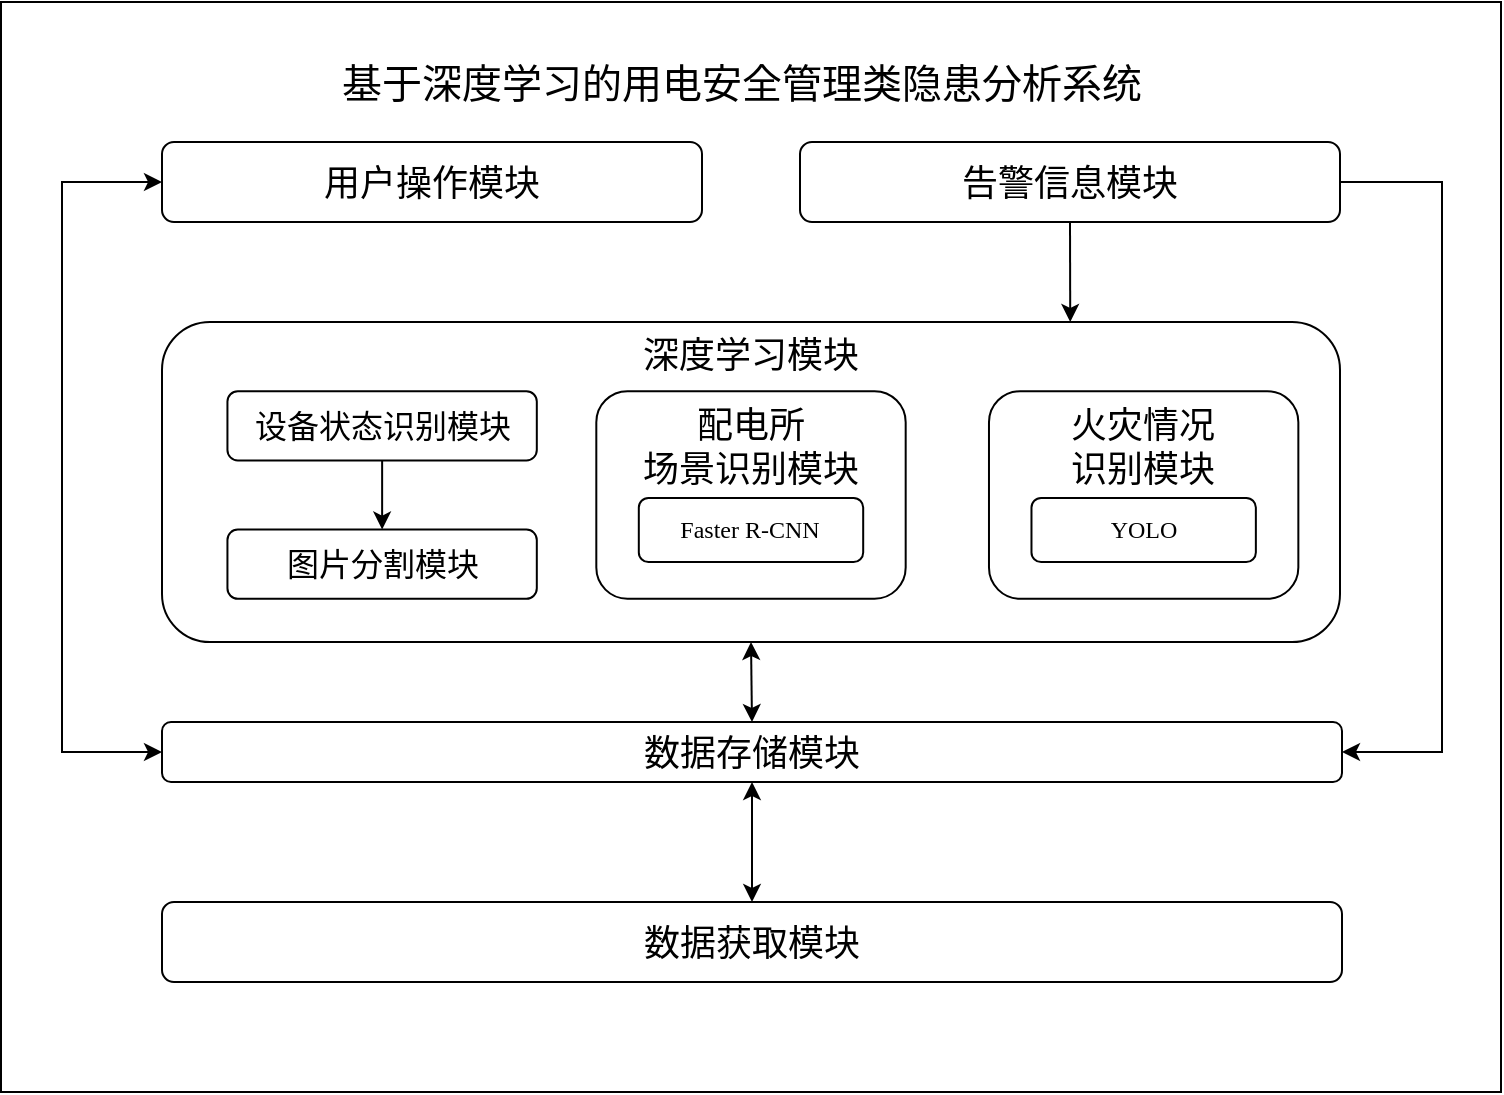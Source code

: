 <mxfile version="20.8.23" type="github">
  <diagram id="qzLwJ4X5yYsX_Pqfa8gJ" name="第 1 页">
    <mxGraphModel dx="1401" dy="788" grid="1" gridSize="10" guides="1" tooltips="1" connect="1" arrows="1" fold="1" page="1" pageScale="1" pageWidth="827" pageHeight="1169" math="0" shadow="0">
      <root>
        <mxCell id="0" />
        <mxCell id="1" parent="0" />
        <mxCell id="-XkHRvkM_vw5rs00xsbZ-1" value="" style="rounded=0;whiteSpace=wrap;html=1;glass=0;shadow=0;perimeterSpacing=0;" parent="1" vertex="1">
          <mxGeometry x="49.5" y="10" width="750" height="545" as="geometry" />
        </mxCell>
        <mxCell id="-XkHRvkM_vw5rs00xsbZ-2" value="&lt;font style=&quot;font-size: 20px;&quot;&gt;基于深度学习的用电安全管理类隐患分析系统&lt;/font&gt;" style="rounded=0;whiteSpace=wrap;html=1;shadow=0;glass=0;strokeColor=default;fontFamily=宋体;fontSize=12;fontColor=default;fillColor=default;strokeWidth=0;opacity=0;" parent="1" vertex="1">
          <mxGeometry x="80" y="30" width="680" height="40" as="geometry" />
        </mxCell>
        <mxCell id="-XkHRvkM_vw5rs00xsbZ-4" value="&lt;font style=&quot;font-size: 18px;&quot;&gt;用户操作模块&lt;/font&gt;" style="rounded=1;whiteSpace=wrap;html=1;shadow=0;glass=0;strokeColor=default;fontFamily=宋体;fontSize=20;fontColor=default;fillColor=default;" parent="1" vertex="1">
          <mxGeometry x="130" y="80" width="270" height="40" as="geometry" />
        </mxCell>
        <mxCell id="-XkHRvkM_vw5rs00xsbZ-7" value="&lt;font style=&quot;font-size: 18px;&quot;&gt;数据存储模块&lt;/font&gt;" style="rounded=1;whiteSpace=wrap;html=1;shadow=0;glass=0;strokeColor=default;fontFamily=宋体;fontSize=20;fontColor=default;fillColor=default;" parent="1" vertex="1">
          <mxGeometry x="130" y="370" width="590" height="30" as="geometry" />
        </mxCell>
        <mxCell id="8fsPF6jv214_PspzoPRW-1" value="&lt;font style=&quot;font-size: 18px;&quot;&gt;告警信息模块&lt;/font&gt;" style="rounded=1;whiteSpace=wrap;html=1;shadow=0;glass=0;strokeColor=default;fontFamily=宋体;fontSize=20;fontColor=default;fillColor=default;" parent="1" vertex="1">
          <mxGeometry x="449" y="80" width="270" height="40" as="geometry" />
        </mxCell>
        <mxCell id="8fsPF6jv214_PspzoPRW-3" value="&lt;font style=&quot;font-size: 18px;&quot;&gt;数据获取模块&lt;/font&gt;" style="rounded=1;whiteSpace=wrap;html=1;shadow=0;glass=0;strokeColor=default;fontFamily=宋体;fontSize=20;fontColor=default;fillColor=default;" parent="1" vertex="1">
          <mxGeometry x="130" y="460" width="590" height="40" as="geometry" />
        </mxCell>
        <mxCell id="8fsPF6jv214_PspzoPRW-13" value="" style="endArrow=classic;startArrow=classic;html=1;rounded=0;fontFamily=宋体;entryX=0.5;entryY=1;entryDx=0;entryDy=0;exitX=0.5;exitY=0;exitDx=0;exitDy=0;" parent="1" source="8fsPF6jv214_PspzoPRW-3" target="-XkHRvkM_vw5rs00xsbZ-7" edge="1">
          <mxGeometry width="50" height="50" relative="1" as="geometry">
            <mxPoint x="-80" y="400" as="sourcePoint" />
            <mxPoint x="-30" y="350" as="targetPoint" />
          </mxGeometry>
        </mxCell>
        <mxCell id="8fsPF6jv214_PspzoPRW-14" value="" style="endArrow=classic;startArrow=classic;html=1;rounded=0;fontFamily=宋体;entryX=0;entryY=0.5;entryDx=0;entryDy=0;exitX=0;exitY=0.5;exitDx=0;exitDy=0;" parent="1" source="-XkHRvkM_vw5rs00xsbZ-7" target="-XkHRvkM_vw5rs00xsbZ-4" edge="1">
          <mxGeometry width="50" height="50" relative="1" as="geometry">
            <mxPoint x="-70" y="200" as="sourcePoint" />
            <mxPoint x="-20" y="150" as="targetPoint" />
            <Array as="points">
              <mxPoint x="80" y="385" />
              <mxPoint x="80" y="270" />
              <mxPoint x="80" y="100" />
            </Array>
          </mxGeometry>
        </mxCell>
        <mxCell id="8fsPF6jv214_PspzoPRW-15" value="" style="endArrow=classic;startArrow=classic;html=1;rounded=0;fontFamily=宋体;entryX=0.5;entryY=1;entryDx=0;entryDy=0;exitX=0.5;exitY=0;exitDx=0;exitDy=0;" parent="1" source="-XkHRvkM_vw5rs00xsbZ-7" target="-XkHRvkM_vw5rs00xsbZ-13" edge="1">
          <mxGeometry width="50" height="50" relative="1" as="geometry">
            <mxPoint x="-120" y="440" as="sourcePoint" />
            <mxPoint x="-70" y="390" as="targetPoint" />
          </mxGeometry>
        </mxCell>
        <mxCell id="8fsPF6jv214_PspzoPRW-16" value="" style="endArrow=classic;html=1;rounded=0;fontFamily=宋体;exitX=0.5;exitY=1;exitDx=0;exitDy=0;entryX=0.771;entryY=0;entryDx=0;entryDy=0;entryPerimeter=0;" parent="1" source="8fsPF6jv214_PspzoPRW-1" target="-XkHRvkM_vw5rs00xsbZ-13" edge="1">
          <mxGeometry width="50" height="50" relative="1" as="geometry">
            <mxPoint x="-100" y="-110" as="sourcePoint" />
            <mxPoint x="590" y="130" as="targetPoint" />
          </mxGeometry>
        </mxCell>
        <mxCell id="8fsPF6jv214_PspzoPRW-17" value="" style="endArrow=classic;html=1;rounded=0;fontFamily=宋体;exitX=1;exitY=0.5;exitDx=0;exitDy=0;entryX=1;entryY=0.5;entryDx=0;entryDy=0;" parent="1" source="8fsPF6jv214_PspzoPRW-1" target="-XkHRvkM_vw5rs00xsbZ-7" edge="1">
          <mxGeometry width="50" height="50" relative="1" as="geometry">
            <mxPoint x="-160" y="330" as="sourcePoint" />
            <mxPoint x="-110" y="280" as="targetPoint" />
            <Array as="points">
              <mxPoint x="770" y="100" />
              <mxPoint x="770" y="385" />
            </Array>
          </mxGeometry>
        </mxCell>
        <mxCell id="-XkHRvkM_vw5rs00xsbZ-13" value="深度学习模块" style="rounded=1;whiteSpace=wrap;html=1;shadow=0;glass=0;strokeColor=default;fontFamily=宋体;fontSize=18;fontColor=default;fillColor=default;verticalAlign=top;" parent="1" vertex="1">
          <mxGeometry x="130" y="170" width="589" height="160" as="geometry" />
        </mxCell>
        <mxCell id="-XkHRvkM_vw5rs00xsbZ-14" value="&lt;font style=&quot;font-size: 16px;&quot;&gt;图片分割模块&lt;/font&gt;" style="rounded=1;whiteSpace=wrap;html=1;shadow=0;glass=0;strokeColor=default;fontFamily=宋体;fontSize=18;fontColor=default;fillColor=default;" parent="1" vertex="1">
          <mxGeometry x="162.722" y="273.782" width="154.687" height="34.595" as="geometry" />
        </mxCell>
        <mxCell id="-XkHRvkM_vw5rs00xsbZ-15" value="&lt;font style=&quot;font-size: 16px;&quot;&gt;&lt;font style=&quot;font-size: 16px;&quot;&gt;设备状态&lt;/font&gt;识别模块&lt;/font&gt;" style="rounded=1;whiteSpace=wrap;html=1;shadow=0;glass=0;strokeColor=default;fontFamily=宋体;fontSize=18;fontColor=default;fillColor=default;" parent="1" vertex="1">
          <mxGeometry x="162.722" y="204.595" width="154.687" height="34.595" as="geometry" />
        </mxCell>
        <mxCell id="-XkHRvkM_vw5rs00xsbZ-16" value="配电所&lt;br&gt;场景识别模块" style="rounded=1;whiteSpace=wrap;html=1;shadow=0;glass=0;strokeColor=default;fontFamily=宋体;fontSize=18;fontColor=default;fillColor=default;verticalAlign=top;" parent="1" vertex="1">
          <mxGeometry x="347.157" y="204.594" width="154.687" height="103.784" as="geometry" />
        </mxCell>
        <mxCell id="-XkHRvkM_vw5rs00xsbZ-17" value="火灾情况&lt;br&gt;识别模块" style="rounded=1;whiteSpace=wrap;html=1;shadow=0;glass=0;strokeColor=default;fontFamily=宋体;fontSize=18;fontColor=default;fillColor=default;verticalAlign=top;" parent="1" vertex="1">
          <mxGeometry x="543.49" y="204.594" width="154.687" height="103.784" as="geometry" />
        </mxCell>
        <mxCell id="8fsPF6jv214_PspzoPRW-5" value="&lt;font face=&quot;宋体&quot;&gt;Faster R-CNN&lt;/font&gt;" style="rounded=1;whiteSpace=wrap;html=1;" parent="1" vertex="1">
          <mxGeometry x="368.405" y="258" width="112.19" height="32" as="geometry" />
        </mxCell>
        <mxCell id="8fsPF6jv214_PspzoPRW-6" value="&lt;font face=&quot;宋体&quot;&gt;YOLO&lt;/font&gt;" style="rounded=1;whiteSpace=wrap;html=1;" parent="1" vertex="1">
          <mxGeometry x="564.738" y="258" width="112.19" height="32" as="geometry" />
        </mxCell>
        <mxCell id="8fsPF6jv214_PspzoPRW-18" value="" style="endArrow=classic;html=1;rounded=0;fontFamily=宋体;exitX=0.5;exitY=1;exitDx=0;exitDy=0;entryX=0.5;entryY=0;entryDx=0;entryDy=0;" parent="1" source="-XkHRvkM_vw5rs00xsbZ-15" target="-XkHRvkM_vw5rs00xsbZ-14" edge="1">
          <mxGeometry width="50" height="50" relative="1" as="geometry">
            <mxPoint x="-80" y="330" as="sourcePoint" />
            <mxPoint x="-30" y="280" as="targetPoint" />
          </mxGeometry>
        </mxCell>
      </root>
    </mxGraphModel>
  </diagram>
</mxfile>
